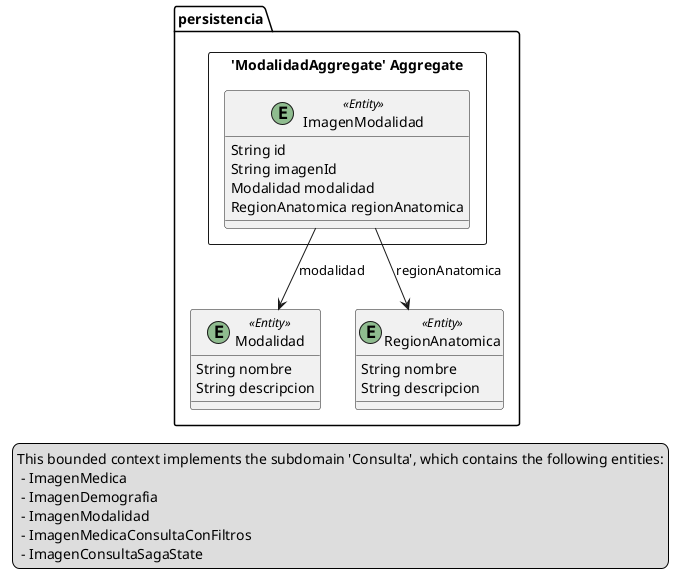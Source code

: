 @startuml

skinparam componentStyle uml2

package persistencia {
	package "'ModalidadAggregate' Aggregate" <<Rectangle>> {
		class ImagenModalidad <<(E,DarkSeaGreen) Entity>> {
			String id
			String imagenId
			Modalidad modalidad
			RegionAnatomica regionAnatomica
		}
	}
	class Modalidad <<(E,DarkSeaGreen) Entity>> {
		String nombre
		String descripcion
	}
	class RegionAnatomica <<(E,DarkSeaGreen) Entity>> {
		String nombre
		String descripcion
	}
}
ImagenModalidad --> Modalidad : modalidad
ImagenModalidad --> RegionAnatomica : regionAnatomica
legend left
  This bounded context implements the subdomain 'Consulta', which contains the following entities:
   - ImagenMedica
   - ImagenDemografia
   - ImagenModalidad
   - ImagenMedicaConsultaConFiltros
   - ImagenConsultaSagaState
end legend


@enduml
